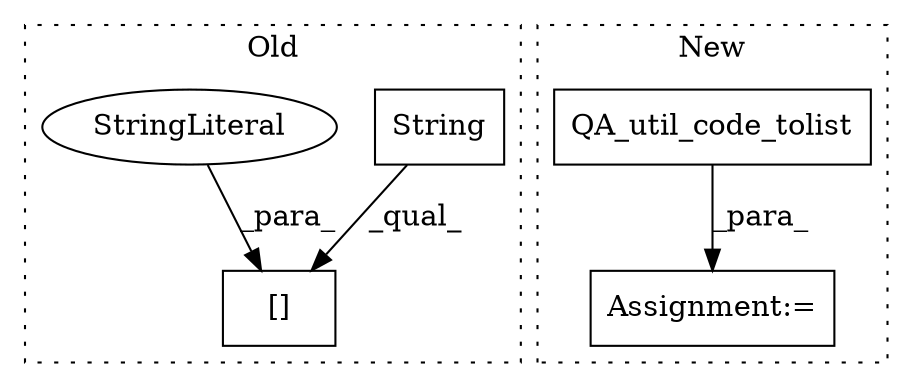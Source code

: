 digraph G {
subgraph cluster0 {
1 [label="String" a="32" s="3395,3406" l="7,1" shape="box"];
4 [label="[]" a="2" s="3395,3426" l="13,1" shape="box"];
5 [label="StringLiteral" a="45" s="3408" l="18" shape="ellipse"];
label = "Old";
style="dotted";
}
subgraph cluster1 {
2 [label="QA_util_code_tolist" a="32" s="2889,2913" l="20,1" shape="box"];
3 [label="Assignment:=" a="7" s="2888" l="1" shape="box"];
label = "New";
style="dotted";
}
1 -> 4 [label="_qual_"];
2 -> 3 [label="_para_"];
5 -> 4 [label="_para_"];
}